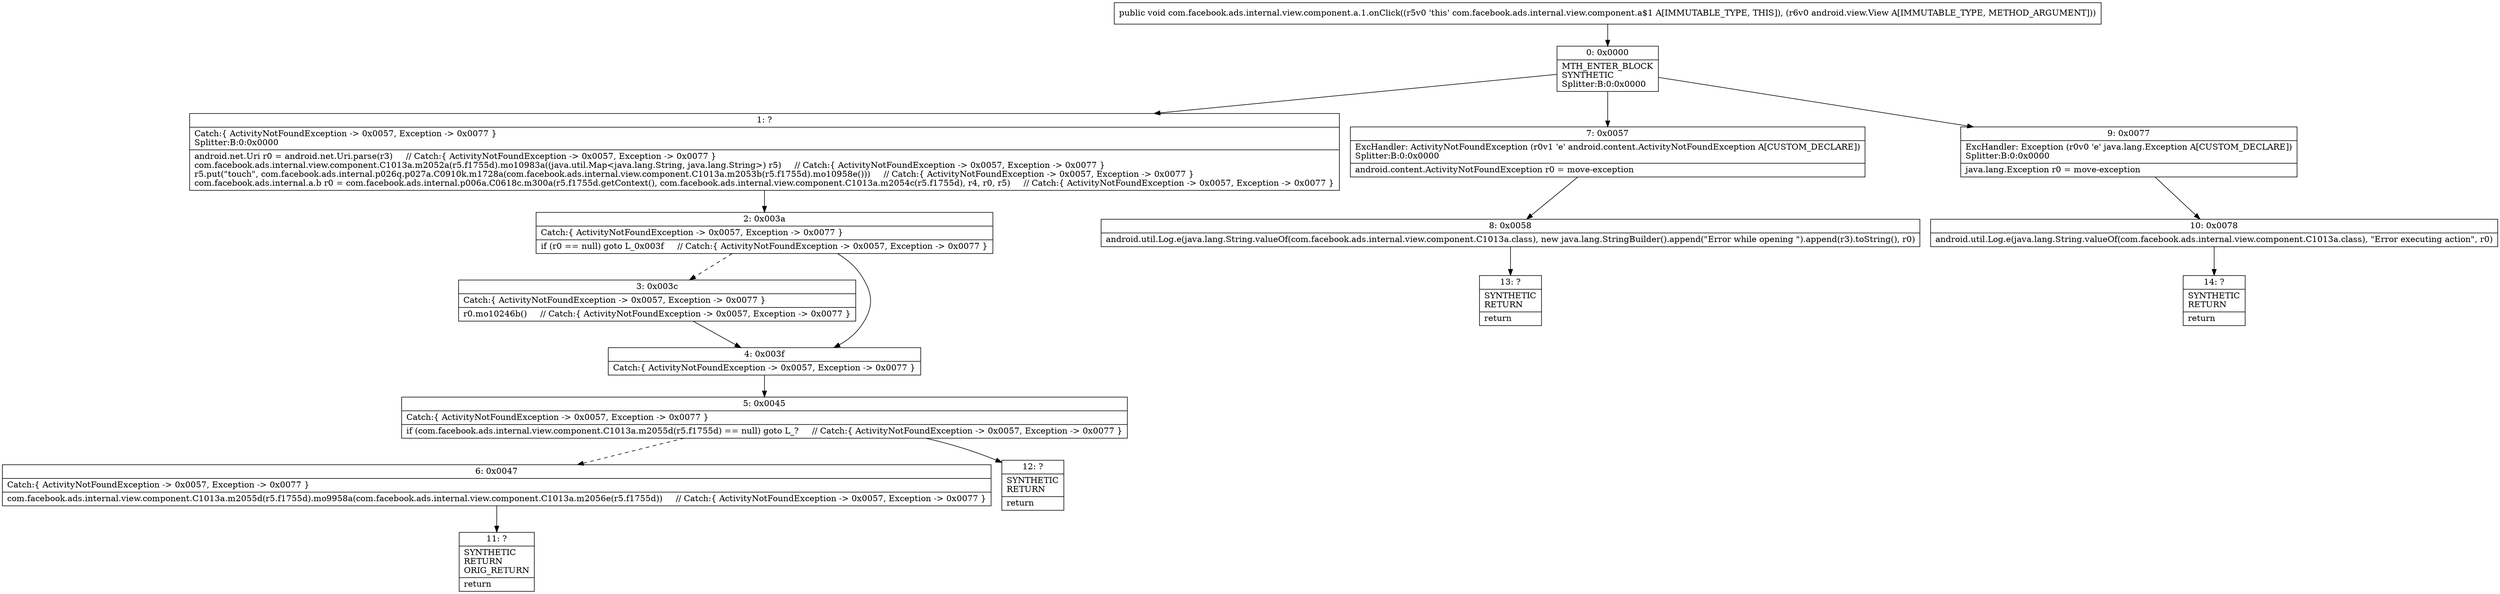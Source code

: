 digraph "CFG forcom.facebook.ads.internal.view.component.a.1.onClick(Landroid\/view\/View;)V" {
Node_0 [shape=record,label="{0\:\ 0x0000|MTH_ENTER_BLOCK\lSYNTHETIC\lSplitter:B:0:0x0000\l}"];
Node_1 [shape=record,label="{1\:\ ?|Catch:\{ ActivityNotFoundException \-\> 0x0057, Exception \-\> 0x0077 \}\lSplitter:B:0:0x0000\l|android.net.Uri r0 = android.net.Uri.parse(r3)     \/\/ Catch:\{ ActivityNotFoundException \-\> 0x0057, Exception \-\> 0x0077 \}\lcom.facebook.ads.internal.view.component.C1013a.m2052a(r5.f1755d).mo10983a((java.util.Map\<java.lang.String, java.lang.String\>) r5)     \/\/ Catch:\{ ActivityNotFoundException \-\> 0x0057, Exception \-\> 0x0077 \}\lr5.put(\"touch\", com.facebook.ads.internal.p026q.p027a.C0910k.m1728a(com.facebook.ads.internal.view.component.C1013a.m2053b(r5.f1755d).mo10958e()))     \/\/ Catch:\{ ActivityNotFoundException \-\> 0x0057, Exception \-\> 0x0077 \}\lcom.facebook.ads.internal.a.b r0 = com.facebook.ads.internal.p006a.C0618c.m300a(r5.f1755d.getContext(), com.facebook.ads.internal.view.component.C1013a.m2054c(r5.f1755d), r4, r0, r5)     \/\/ Catch:\{ ActivityNotFoundException \-\> 0x0057, Exception \-\> 0x0077 \}\l}"];
Node_2 [shape=record,label="{2\:\ 0x003a|Catch:\{ ActivityNotFoundException \-\> 0x0057, Exception \-\> 0x0077 \}\l|if (r0 == null) goto L_0x003f     \/\/ Catch:\{ ActivityNotFoundException \-\> 0x0057, Exception \-\> 0x0077 \}\l}"];
Node_3 [shape=record,label="{3\:\ 0x003c|Catch:\{ ActivityNotFoundException \-\> 0x0057, Exception \-\> 0x0077 \}\l|r0.mo10246b()     \/\/ Catch:\{ ActivityNotFoundException \-\> 0x0057, Exception \-\> 0x0077 \}\l}"];
Node_4 [shape=record,label="{4\:\ 0x003f|Catch:\{ ActivityNotFoundException \-\> 0x0057, Exception \-\> 0x0077 \}\l}"];
Node_5 [shape=record,label="{5\:\ 0x0045|Catch:\{ ActivityNotFoundException \-\> 0x0057, Exception \-\> 0x0077 \}\l|if (com.facebook.ads.internal.view.component.C1013a.m2055d(r5.f1755d) == null) goto L_?     \/\/ Catch:\{ ActivityNotFoundException \-\> 0x0057, Exception \-\> 0x0077 \}\l}"];
Node_6 [shape=record,label="{6\:\ 0x0047|Catch:\{ ActivityNotFoundException \-\> 0x0057, Exception \-\> 0x0077 \}\l|com.facebook.ads.internal.view.component.C1013a.m2055d(r5.f1755d).mo9958a(com.facebook.ads.internal.view.component.C1013a.m2056e(r5.f1755d))     \/\/ Catch:\{ ActivityNotFoundException \-\> 0x0057, Exception \-\> 0x0077 \}\l}"];
Node_7 [shape=record,label="{7\:\ 0x0057|ExcHandler: ActivityNotFoundException (r0v1 'e' android.content.ActivityNotFoundException A[CUSTOM_DECLARE])\lSplitter:B:0:0x0000\l|android.content.ActivityNotFoundException r0 = move\-exception\l}"];
Node_8 [shape=record,label="{8\:\ 0x0058|android.util.Log.e(java.lang.String.valueOf(com.facebook.ads.internal.view.component.C1013a.class), new java.lang.StringBuilder().append(\"Error while opening \").append(r3).toString(), r0)\l}"];
Node_9 [shape=record,label="{9\:\ 0x0077|ExcHandler: Exception (r0v0 'e' java.lang.Exception A[CUSTOM_DECLARE])\lSplitter:B:0:0x0000\l|java.lang.Exception r0 = move\-exception\l}"];
Node_10 [shape=record,label="{10\:\ 0x0078|android.util.Log.e(java.lang.String.valueOf(com.facebook.ads.internal.view.component.C1013a.class), \"Error executing action\", r0)\l}"];
Node_11 [shape=record,label="{11\:\ ?|SYNTHETIC\lRETURN\lORIG_RETURN\l|return\l}"];
Node_12 [shape=record,label="{12\:\ ?|SYNTHETIC\lRETURN\l|return\l}"];
Node_13 [shape=record,label="{13\:\ ?|SYNTHETIC\lRETURN\l|return\l}"];
Node_14 [shape=record,label="{14\:\ ?|SYNTHETIC\lRETURN\l|return\l}"];
MethodNode[shape=record,label="{public void com.facebook.ads.internal.view.component.a.1.onClick((r5v0 'this' com.facebook.ads.internal.view.component.a$1 A[IMMUTABLE_TYPE, THIS]), (r6v0 android.view.View A[IMMUTABLE_TYPE, METHOD_ARGUMENT])) }"];
MethodNode -> Node_0;
Node_0 -> Node_1;
Node_0 -> Node_7;
Node_0 -> Node_9;
Node_1 -> Node_2;
Node_2 -> Node_3[style=dashed];
Node_2 -> Node_4;
Node_3 -> Node_4;
Node_4 -> Node_5;
Node_5 -> Node_6[style=dashed];
Node_5 -> Node_12;
Node_6 -> Node_11;
Node_7 -> Node_8;
Node_8 -> Node_13;
Node_9 -> Node_10;
Node_10 -> Node_14;
}

